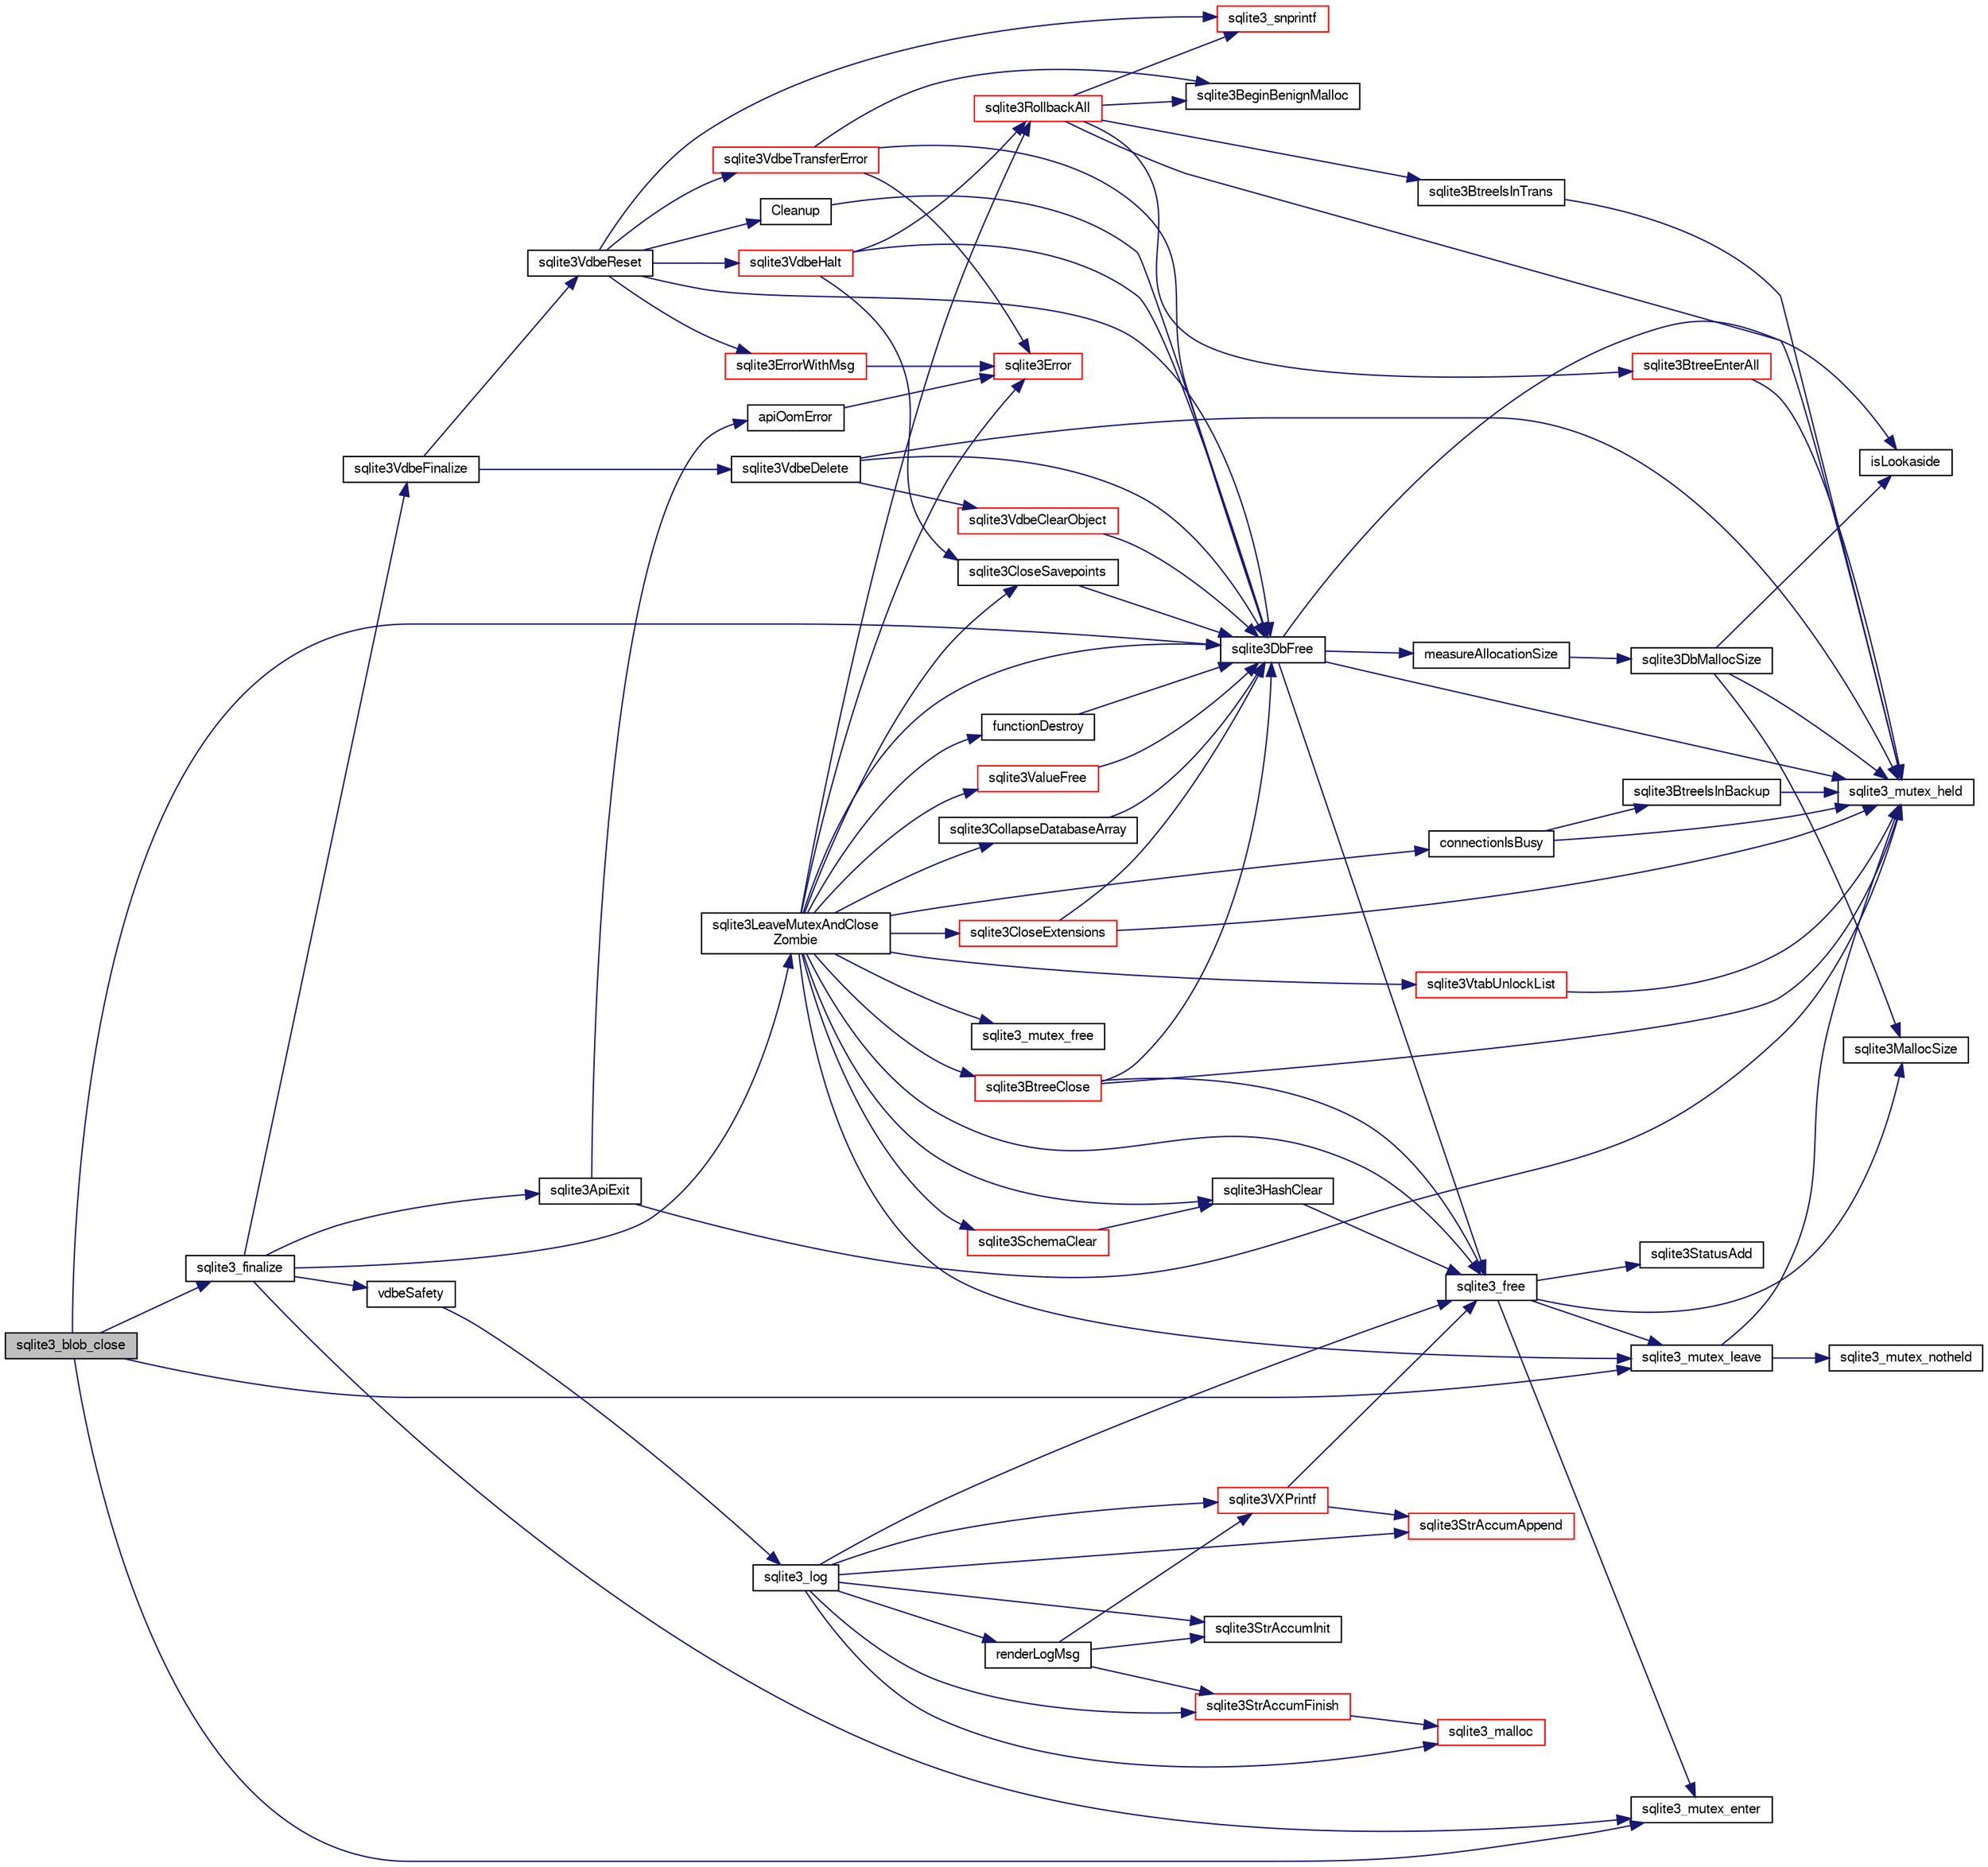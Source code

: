 digraph "sqlite3_blob_close"
{
  edge [fontname="FreeSans",fontsize="10",labelfontname="FreeSans",labelfontsize="10"];
  node [fontname="FreeSans",fontsize="10",shape=record];
  rankdir="LR";
  Node308895 [label="sqlite3_blob_close",height=0.2,width=0.4,color="black", fillcolor="grey75", style="filled", fontcolor="black"];
  Node308895 -> Node308896 [color="midnightblue",fontsize="10",style="solid",fontname="FreeSans"];
  Node308896 [label="sqlite3_mutex_enter",height=0.2,width=0.4,color="black", fillcolor="white", style="filled",URL="$sqlite3_8c.html#a1c12cde690bd89f104de5cbad12a6bf5"];
  Node308895 -> Node308897 [color="midnightblue",fontsize="10",style="solid",fontname="FreeSans"];
  Node308897 [label="sqlite3_finalize",height=0.2,width=0.4,color="black", fillcolor="white", style="filled",URL="$sqlite3_8c.html#a801195c0f771d40bb4be1e40f3b88945"];
  Node308897 -> Node308898 [color="midnightblue",fontsize="10",style="solid",fontname="FreeSans"];
  Node308898 [label="vdbeSafety",height=0.2,width=0.4,color="black", fillcolor="white", style="filled",URL="$sqlite3_8c.html#ad376f1aa66b2801fa8fb2fb134f370fd"];
  Node308898 -> Node308899 [color="midnightblue",fontsize="10",style="solid",fontname="FreeSans"];
  Node308899 [label="sqlite3_log",height=0.2,width=0.4,color="black", fillcolor="white", style="filled",URL="$sqlite3_8c.html#a298c9699bf9c143662c6b1fec4b2dc3b"];
  Node308899 -> Node308900 [color="midnightblue",fontsize="10",style="solid",fontname="FreeSans"];
  Node308900 [label="renderLogMsg",height=0.2,width=0.4,color="black", fillcolor="white", style="filled",URL="$sqlite3_8c.html#a7a02b43ce0a27bb52085c7f446d115af"];
  Node308900 -> Node308901 [color="midnightblue",fontsize="10",style="solid",fontname="FreeSans"];
  Node308901 [label="sqlite3StrAccumInit",height=0.2,width=0.4,color="black", fillcolor="white", style="filled",URL="$sqlite3_8c.html#aabf95e113b9d54d519cd15a56215f560"];
  Node308900 -> Node308902 [color="midnightblue",fontsize="10",style="solid",fontname="FreeSans"];
  Node308902 [label="sqlite3VXPrintf",height=0.2,width=0.4,color="red", fillcolor="white", style="filled",URL="$sqlite3_8c.html#a63c25806c9bd4a2b76f9a0eb232c6bde"];
  Node308902 -> Node308903 [color="midnightblue",fontsize="10",style="solid",fontname="FreeSans"];
  Node308903 [label="sqlite3StrAccumAppend",height=0.2,width=0.4,color="red", fillcolor="white", style="filled",URL="$sqlite3_8c.html#a56664fa33def33c5a5245b623441d5e0"];
  Node308902 -> Node308914 [color="midnightblue",fontsize="10",style="solid",fontname="FreeSans"];
  Node308914 [label="sqlite3_free",height=0.2,width=0.4,color="black", fillcolor="white", style="filled",URL="$sqlite3_8c.html#a6552349e36a8a691af5487999ab09519"];
  Node308914 -> Node308896 [color="midnightblue",fontsize="10",style="solid",fontname="FreeSans"];
  Node308914 -> Node308915 [color="midnightblue",fontsize="10",style="solid",fontname="FreeSans"];
  Node308915 [label="sqlite3StatusAdd",height=0.2,width=0.4,color="black", fillcolor="white", style="filled",URL="$sqlite3_8c.html#afa029f93586aeab4cc85360905dae9cd"];
  Node308914 -> Node308912 [color="midnightblue",fontsize="10",style="solid",fontname="FreeSans"];
  Node308912 [label="sqlite3MallocSize",height=0.2,width=0.4,color="black", fillcolor="white", style="filled",URL="$sqlite3_8c.html#acf5d2a5f35270bafb050bd2def576955"];
  Node308914 -> Node308916 [color="midnightblue",fontsize="10",style="solid",fontname="FreeSans"];
  Node308916 [label="sqlite3_mutex_leave",height=0.2,width=0.4,color="black", fillcolor="white", style="filled",URL="$sqlite3_8c.html#a5838d235601dbd3c1fa993555c6bcc93"];
  Node308916 -> Node308909 [color="midnightblue",fontsize="10",style="solid",fontname="FreeSans"];
  Node308909 [label="sqlite3_mutex_held",height=0.2,width=0.4,color="black", fillcolor="white", style="filled",URL="$sqlite3_8c.html#acf77da68932b6bc163c5e68547ecc3e7"];
  Node308916 -> Node308917 [color="midnightblue",fontsize="10",style="solid",fontname="FreeSans"];
  Node308917 [label="sqlite3_mutex_notheld",height=0.2,width=0.4,color="black", fillcolor="white", style="filled",URL="$sqlite3_8c.html#a83967c837c1c000d3b5adcfaa688f5dc"];
  Node308900 -> Node309010 [color="midnightblue",fontsize="10",style="solid",fontname="FreeSans"];
  Node309010 [label="sqlite3StrAccumFinish",height=0.2,width=0.4,color="red", fillcolor="white", style="filled",URL="$sqlite3_8c.html#adb7f26b10ac1b847db6f000ef4c2e2ba"];
  Node309010 -> Node308985 [color="midnightblue",fontsize="10",style="solid",fontname="FreeSans"];
  Node308985 [label="sqlite3_malloc",height=0.2,width=0.4,color="red", fillcolor="white", style="filled",URL="$sqlite3_8c.html#ac79dba55fc32b6a840cf5a9769bce7cd"];
  Node308899 -> Node308901 [color="midnightblue",fontsize="10",style="solid",fontname="FreeSans"];
  Node308899 -> Node308902 [color="midnightblue",fontsize="10",style="solid",fontname="FreeSans"];
  Node308899 -> Node309010 [color="midnightblue",fontsize="10",style="solid",fontname="FreeSans"];
  Node308899 -> Node308985 [color="midnightblue",fontsize="10",style="solid",fontname="FreeSans"];
  Node308899 -> Node308914 [color="midnightblue",fontsize="10",style="solid",fontname="FreeSans"];
  Node308899 -> Node308903 [color="midnightblue",fontsize="10",style="solid",fontname="FreeSans"];
  Node308897 -> Node308896 [color="midnightblue",fontsize="10",style="solid",fontname="FreeSans"];
  Node308897 -> Node309180 [color="midnightblue",fontsize="10",style="solid",fontname="FreeSans"];
  Node309180 [label="sqlite3VdbeFinalize",height=0.2,width=0.4,color="black", fillcolor="white", style="filled",URL="$sqlite3_8c.html#af81e0c8d03b71610d3a826469f67bbd4"];
  Node309180 -> Node309181 [color="midnightblue",fontsize="10",style="solid",fontname="FreeSans"];
  Node309181 [label="sqlite3VdbeReset",height=0.2,width=0.4,color="black", fillcolor="white", style="filled",URL="$sqlite3_8c.html#a315a913742f7267f90d46d41446353b1"];
  Node309181 -> Node309182 [color="midnightblue",fontsize="10",style="solid",fontname="FreeSans"];
  Node309182 [label="sqlite3VdbeHalt",height=0.2,width=0.4,color="red", fillcolor="white", style="filled",URL="$sqlite3_8c.html#a8d1d99703d999190fbc35ecc981cb709"];
  Node309182 -> Node309397 [color="midnightblue",fontsize="10",style="solid",fontname="FreeSans"];
  Node309397 [label="sqlite3RollbackAll",height=0.2,width=0.4,color="red", fillcolor="white", style="filled",URL="$sqlite3_8c.html#ad902dd388d73208539f557962e3fe6bb"];
  Node309397 -> Node308909 [color="midnightblue",fontsize="10",style="solid",fontname="FreeSans"];
  Node309397 -> Node308969 [color="midnightblue",fontsize="10",style="solid",fontname="FreeSans"];
  Node308969 [label="sqlite3BeginBenignMalloc",height=0.2,width=0.4,color="black", fillcolor="white", style="filled",URL="$sqlite3_8c.html#a3344c0e2b1b6df701a1cb326602fac14"];
  Node309397 -> Node309398 [color="midnightblue",fontsize="10",style="solid",fontname="FreeSans"];
  Node309398 [label="sqlite3BtreeEnterAll",height=0.2,width=0.4,color="red", fillcolor="white", style="filled",URL="$sqlite3_8c.html#a7e8c5e623a61d322d3622c3e6202d735"];
  Node309398 -> Node308909 [color="midnightblue",fontsize="10",style="solid",fontname="FreeSans"];
  Node309397 -> Node309399 [color="midnightblue",fontsize="10",style="solid",fontname="FreeSans"];
  Node309399 [label="sqlite3BtreeIsInTrans",height=0.2,width=0.4,color="black", fillcolor="white", style="filled",URL="$sqlite3_8c.html#af38624e008e0a0e872a21934b7c75a42"];
  Node309399 -> Node308909 [color="midnightblue",fontsize="10",style="solid",fontname="FreeSans"];
  Node309397 -> Node309008 [color="midnightblue",fontsize="10",style="solid",fontname="FreeSans"];
  Node309008 [label="sqlite3_snprintf",height=0.2,width=0.4,color="red", fillcolor="white", style="filled",URL="$sqlite3_8c.html#aa2695a752e971577f5784122f2013c40"];
  Node309182 -> Node309600 [color="midnightblue",fontsize="10",style="solid",fontname="FreeSans"];
  Node309600 [label="sqlite3CloseSavepoints",height=0.2,width=0.4,color="black", fillcolor="white", style="filled",URL="$sqlite3_8c.html#ab5403c6b2dae2f11e74116b8535cf82b"];
  Node309600 -> Node308908 [color="midnightblue",fontsize="10",style="solid",fontname="FreeSans"];
  Node308908 [label="sqlite3DbFree",height=0.2,width=0.4,color="black", fillcolor="white", style="filled",URL="$sqlite3_8c.html#ac70ab821a6607b4a1b909582dc37a069"];
  Node308908 -> Node308909 [color="midnightblue",fontsize="10",style="solid",fontname="FreeSans"];
  Node308908 -> Node308910 [color="midnightblue",fontsize="10",style="solid",fontname="FreeSans"];
  Node308910 [label="measureAllocationSize",height=0.2,width=0.4,color="black", fillcolor="white", style="filled",URL="$sqlite3_8c.html#a45731e644a22fdb756e2b6337224217a"];
  Node308910 -> Node308911 [color="midnightblue",fontsize="10",style="solid",fontname="FreeSans"];
  Node308911 [label="sqlite3DbMallocSize",height=0.2,width=0.4,color="black", fillcolor="white", style="filled",URL="$sqlite3_8c.html#aa397e5a8a03495203a0767abf0a71f86"];
  Node308911 -> Node308912 [color="midnightblue",fontsize="10",style="solid",fontname="FreeSans"];
  Node308911 -> Node308909 [color="midnightblue",fontsize="10",style="solid",fontname="FreeSans"];
  Node308911 -> Node308913 [color="midnightblue",fontsize="10",style="solid",fontname="FreeSans"];
  Node308913 [label="isLookaside",height=0.2,width=0.4,color="black", fillcolor="white", style="filled",URL="$sqlite3_8c.html#a770fa05ff9717b75e16f4d968a77b897"];
  Node308908 -> Node308913 [color="midnightblue",fontsize="10",style="solid",fontname="FreeSans"];
  Node308908 -> Node308914 [color="midnightblue",fontsize="10",style="solid",fontname="FreeSans"];
  Node309182 -> Node308908 [color="midnightblue",fontsize="10",style="solid",fontname="FreeSans"];
  Node309181 -> Node309825 [color="midnightblue",fontsize="10",style="solid",fontname="FreeSans"];
  Node309825 [label="sqlite3VdbeTransferError",height=0.2,width=0.4,color="red", fillcolor="white", style="filled",URL="$sqlite3_8c.html#aaf4a567b51602bb6d7bb150e6c72de69"];
  Node309825 -> Node308969 [color="midnightblue",fontsize="10",style="solid",fontname="FreeSans"];
  Node309825 -> Node309114 [color="midnightblue",fontsize="10",style="solid",fontname="FreeSans"];
  Node309114 [label="sqlite3Error",height=0.2,width=0.4,color="red", fillcolor="white", style="filled",URL="$sqlite3_8c.html#a4ba5e8be78db50d5538dcaa45bcf74d3"];
  Node309825 -> Node308908 [color="midnightblue",fontsize="10",style="solid",fontname="FreeSans"];
  Node309181 -> Node308908 [color="midnightblue",fontsize="10",style="solid",fontname="FreeSans"];
  Node309181 -> Node309436 [color="midnightblue",fontsize="10",style="solid",fontname="FreeSans"];
  Node309436 [label="sqlite3ErrorWithMsg",height=0.2,width=0.4,color="red", fillcolor="white", style="filled",URL="$sqlite3_8c.html#a11feb4cd8e77d59df266587cfe1b2641"];
  Node309436 -> Node309114 [color="midnightblue",fontsize="10",style="solid",fontname="FreeSans"];
  Node309181 -> Node309849 [color="midnightblue",fontsize="10",style="solid",fontname="FreeSans"];
  Node309849 [label="Cleanup",height=0.2,width=0.4,color="black", fillcolor="white", style="filled",URL="$sqlite3_8c.html#ae3e0dbf7ac3255e91d16cd24fd2c2b1d"];
  Node309849 -> Node308908 [color="midnightblue",fontsize="10",style="solid",fontname="FreeSans"];
  Node309181 -> Node309008 [color="midnightblue",fontsize="10",style="solid",fontname="FreeSans"];
  Node309180 -> Node309451 [color="midnightblue",fontsize="10",style="solid",fontname="FreeSans"];
  Node309451 [label="sqlite3VdbeDelete",height=0.2,width=0.4,color="black", fillcolor="white", style="filled",URL="$sqlite3_8c.html#ace82a1f75873a6609067d0f572120e47"];
  Node309451 -> Node308909 [color="midnightblue",fontsize="10",style="solid",fontname="FreeSans"];
  Node309451 -> Node309452 [color="midnightblue",fontsize="10",style="solid",fontname="FreeSans"];
  Node309452 [label="sqlite3VdbeClearObject",height=0.2,width=0.4,color="red", fillcolor="white", style="filled",URL="$sqlite3_8c.html#aa36c8bd3814c4923416d35ef3454f979"];
  Node309452 -> Node308908 [color="midnightblue",fontsize="10",style="solid",fontname="FreeSans"];
  Node309451 -> Node308908 [color="midnightblue",fontsize="10",style="solid",fontname="FreeSans"];
  Node308897 -> Node309112 [color="midnightblue",fontsize="10",style="solid",fontname="FreeSans"];
  Node309112 [label="sqlite3ApiExit",height=0.2,width=0.4,color="black", fillcolor="white", style="filled",URL="$sqlite3_8c.html#ae5a967ec6172298db98b6090bbd1dd9b"];
  Node309112 -> Node308909 [color="midnightblue",fontsize="10",style="solid",fontname="FreeSans"];
  Node309112 -> Node309113 [color="midnightblue",fontsize="10",style="solid",fontname="FreeSans"];
  Node309113 [label="apiOomError",height=0.2,width=0.4,color="black", fillcolor="white", style="filled",URL="$sqlite3_8c.html#a55c294da0c468873c7f7ea59378b8b9c"];
  Node309113 -> Node309114 [color="midnightblue",fontsize="10",style="solid",fontname="FreeSans"];
  Node308897 -> Node309794 [color="midnightblue",fontsize="10",style="solid",fontname="FreeSans"];
  Node309794 [label="sqlite3LeaveMutexAndClose\lZombie",height=0.2,width=0.4,color="black", fillcolor="white", style="filled",URL="$sqlite3_8c.html#afe3a37c29dcb0fe9fc15fe07a3976f59"];
  Node309794 -> Node309795 [color="midnightblue",fontsize="10",style="solid",fontname="FreeSans"];
  Node309795 [label="connectionIsBusy",height=0.2,width=0.4,color="black", fillcolor="white", style="filled",URL="$sqlite3_8c.html#a72f2a5a996a153234aa539319752f896"];
  Node309795 -> Node308909 [color="midnightblue",fontsize="10",style="solid",fontname="FreeSans"];
  Node309795 -> Node309796 [color="midnightblue",fontsize="10",style="solid",fontname="FreeSans"];
  Node309796 [label="sqlite3BtreeIsInBackup",height=0.2,width=0.4,color="black", fillcolor="white", style="filled",URL="$sqlite3_8c.html#a4ad2890226605ffb8d4cbc85a1d1b74a"];
  Node309796 -> Node308909 [color="midnightblue",fontsize="10",style="solid",fontname="FreeSans"];
  Node309794 -> Node308916 [color="midnightblue",fontsize="10",style="solid",fontname="FreeSans"];
  Node309794 -> Node309397 [color="midnightblue",fontsize="10",style="solid",fontname="FreeSans"];
  Node309794 -> Node309600 [color="midnightblue",fontsize="10",style="solid",fontname="FreeSans"];
  Node309794 -> Node309202 [color="midnightblue",fontsize="10",style="solid",fontname="FreeSans"];
  Node309202 [label="sqlite3BtreeClose",height=0.2,width=0.4,color="red", fillcolor="white", style="filled",URL="$sqlite3_8c.html#a729b65009b66a99200496b09c124df01"];
  Node309202 -> Node308909 [color="midnightblue",fontsize="10",style="solid",fontname="FreeSans"];
  Node309202 -> Node308908 [color="midnightblue",fontsize="10",style="solid",fontname="FreeSans"];
  Node309202 -> Node308914 [color="midnightblue",fontsize="10",style="solid",fontname="FreeSans"];
  Node309794 -> Node309405 [color="midnightblue",fontsize="10",style="solid",fontname="FreeSans"];
  Node309405 [label="sqlite3SchemaClear",height=0.2,width=0.4,color="red", fillcolor="white", style="filled",URL="$sqlite3_8c.html#a927c603430267e42c56ab38ca221322a"];
  Node309405 -> Node309407 [color="midnightblue",fontsize="10",style="solid",fontname="FreeSans"];
  Node309407 [label="sqlite3HashClear",height=0.2,width=0.4,color="black", fillcolor="white", style="filled",URL="$sqlite3_8c.html#acc7a2dfa6603c59af14b3792fe463c73"];
  Node309407 -> Node308914 [color="midnightblue",fontsize="10",style="solid",fontname="FreeSans"];
  Node309794 -> Node309439 [color="midnightblue",fontsize="10",style="solid",fontname="FreeSans"];
  Node309439 [label="sqlite3VtabUnlockList",height=0.2,width=0.4,color="red", fillcolor="white", style="filled",URL="$sqlite3_8c.html#a266b6e5487ec403a27fc6c6f852ff249"];
  Node309439 -> Node308909 [color="midnightblue",fontsize="10",style="solid",fontname="FreeSans"];
  Node309794 -> Node309797 [color="midnightblue",fontsize="10",style="solid",fontname="FreeSans"];
  Node309797 [label="sqlite3CollapseDatabaseArray",height=0.2,width=0.4,color="black", fillcolor="white", style="filled",URL="$sqlite3_8c.html#aaa27b662e527cf1432dad05c49a389ce"];
  Node309797 -> Node308908 [color="midnightblue",fontsize="10",style="solid",fontname="FreeSans"];
  Node309794 -> Node309798 [color="midnightblue",fontsize="10",style="solid",fontname="FreeSans"];
  Node309798 [label="functionDestroy",height=0.2,width=0.4,color="black", fillcolor="white", style="filled",URL="$sqlite3_8c.html#ad8907c124b2b0a3557b9f006fb98308c"];
  Node309798 -> Node308908 [color="midnightblue",fontsize="10",style="solid",fontname="FreeSans"];
  Node309794 -> Node308908 [color="midnightblue",fontsize="10",style="solid",fontname="FreeSans"];
  Node309794 -> Node309407 [color="midnightblue",fontsize="10",style="solid",fontname="FreeSans"];
  Node309794 -> Node309114 [color="midnightblue",fontsize="10",style="solid",fontname="FreeSans"];
  Node309794 -> Node309457 [color="midnightblue",fontsize="10",style="solid",fontname="FreeSans"];
  Node309457 [label="sqlite3ValueFree",height=0.2,width=0.4,color="red", fillcolor="white", style="filled",URL="$sqlite3_8c.html#afeed84c3f344a833d15c7209265dc520"];
  Node309457 -> Node308908 [color="midnightblue",fontsize="10",style="solid",fontname="FreeSans"];
  Node309794 -> Node309799 [color="midnightblue",fontsize="10",style="solid",fontname="FreeSans"];
  Node309799 [label="sqlite3CloseExtensions",height=0.2,width=0.4,color="red", fillcolor="white", style="filled",URL="$sqlite3_8c.html#a728aca7825db8e0439d565c4f2a1d669"];
  Node309799 -> Node308909 [color="midnightblue",fontsize="10",style="solid",fontname="FreeSans"];
  Node309799 -> Node308908 [color="midnightblue",fontsize="10",style="solid",fontname="FreeSans"];
  Node309794 -> Node308914 [color="midnightblue",fontsize="10",style="solid",fontname="FreeSans"];
  Node309794 -> Node309173 [color="midnightblue",fontsize="10",style="solid",fontname="FreeSans"];
  Node309173 [label="sqlite3_mutex_free",height=0.2,width=0.4,color="black", fillcolor="white", style="filled",URL="$sqlite3_8c.html#a2db2e72e08f6873afa9c61b0ec726fec"];
  Node308895 -> Node308908 [color="midnightblue",fontsize="10",style="solid",fontname="FreeSans"];
  Node308895 -> Node308916 [color="midnightblue",fontsize="10",style="solid",fontname="FreeSans"];
}
